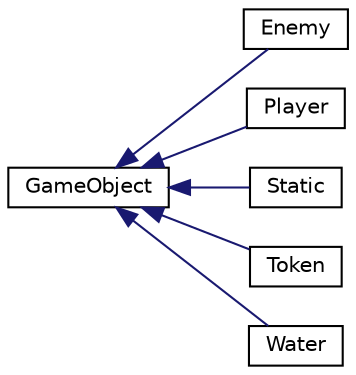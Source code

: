 digraph "Graphical Class Hierarchy"
{
 // LATEX_PDF_SIZE
  edge [fontname="Helvetica",fontsize="10",labelfontname="Helvetica",labelfontsize="10"];
  node [fontname="Helvetica",fontsize="10",shape=record];
  rankdir="LR";
  Node0 [label="GameObject",height=0.2,width=0.4,color="black", fillcolor="white", style="filled",URL="$class_game_object.html",tooltip="Class that holds the main information of a game object, that is abstracted for more specific reasons."];
  Node0 -> Node1 [dir="back",color="midnightblue",fontsize="10",style="solid",fontname="Helvetica"];
  Node1 [label="Enemy",height=0.2,width=0.4,color="black", fillcolor="white", style="filled",URL="$class_enemy.html",tooltip="Abstract GameObject class for enemies."];
  Node0 -> Node2 [dir="back",color="midnightblue",fontsize="10",style="solid",fontname="Helvetica"];
  Node2 [label="Player",height=0.2,width=0.4,color="black", fillcolor="white", style="filled",URL="$class_player.html",tooltip="Abstract GameObject class for the player."];
  Node0 -> Node3 [dir="back",color="midnightblue",fontsize="10",style="solid",fontname="Helvetica"];
  Node3 [label="Static",height=0.2,width=0.4,color="black", fillcolor="white", style="filled",URL="$class_static.html",tooltip="Abstract GameObject class for static game objects."];
  Node0 -> Node4 [dir="back",color="midnightblue",fontsize="10",style="solid",fontname="Helvetica"];
  Node4 [label="Token",height=0.2,width=0.4,color="black", fillcolor="white", style="filled",URL="$class_token.html",tooltip="Abstract GameObject class for in game tokens."];
  Node0 -> Node5 [dir="back",color="midnightblue",fontsize="10",style="solid",fontname="Helvetica"];
  Node5 [label="Water",height=0.2,width=0.4,color="black", fillcolor="white", style="filled",URL="$class_water.html",tooltip=" "];
}
